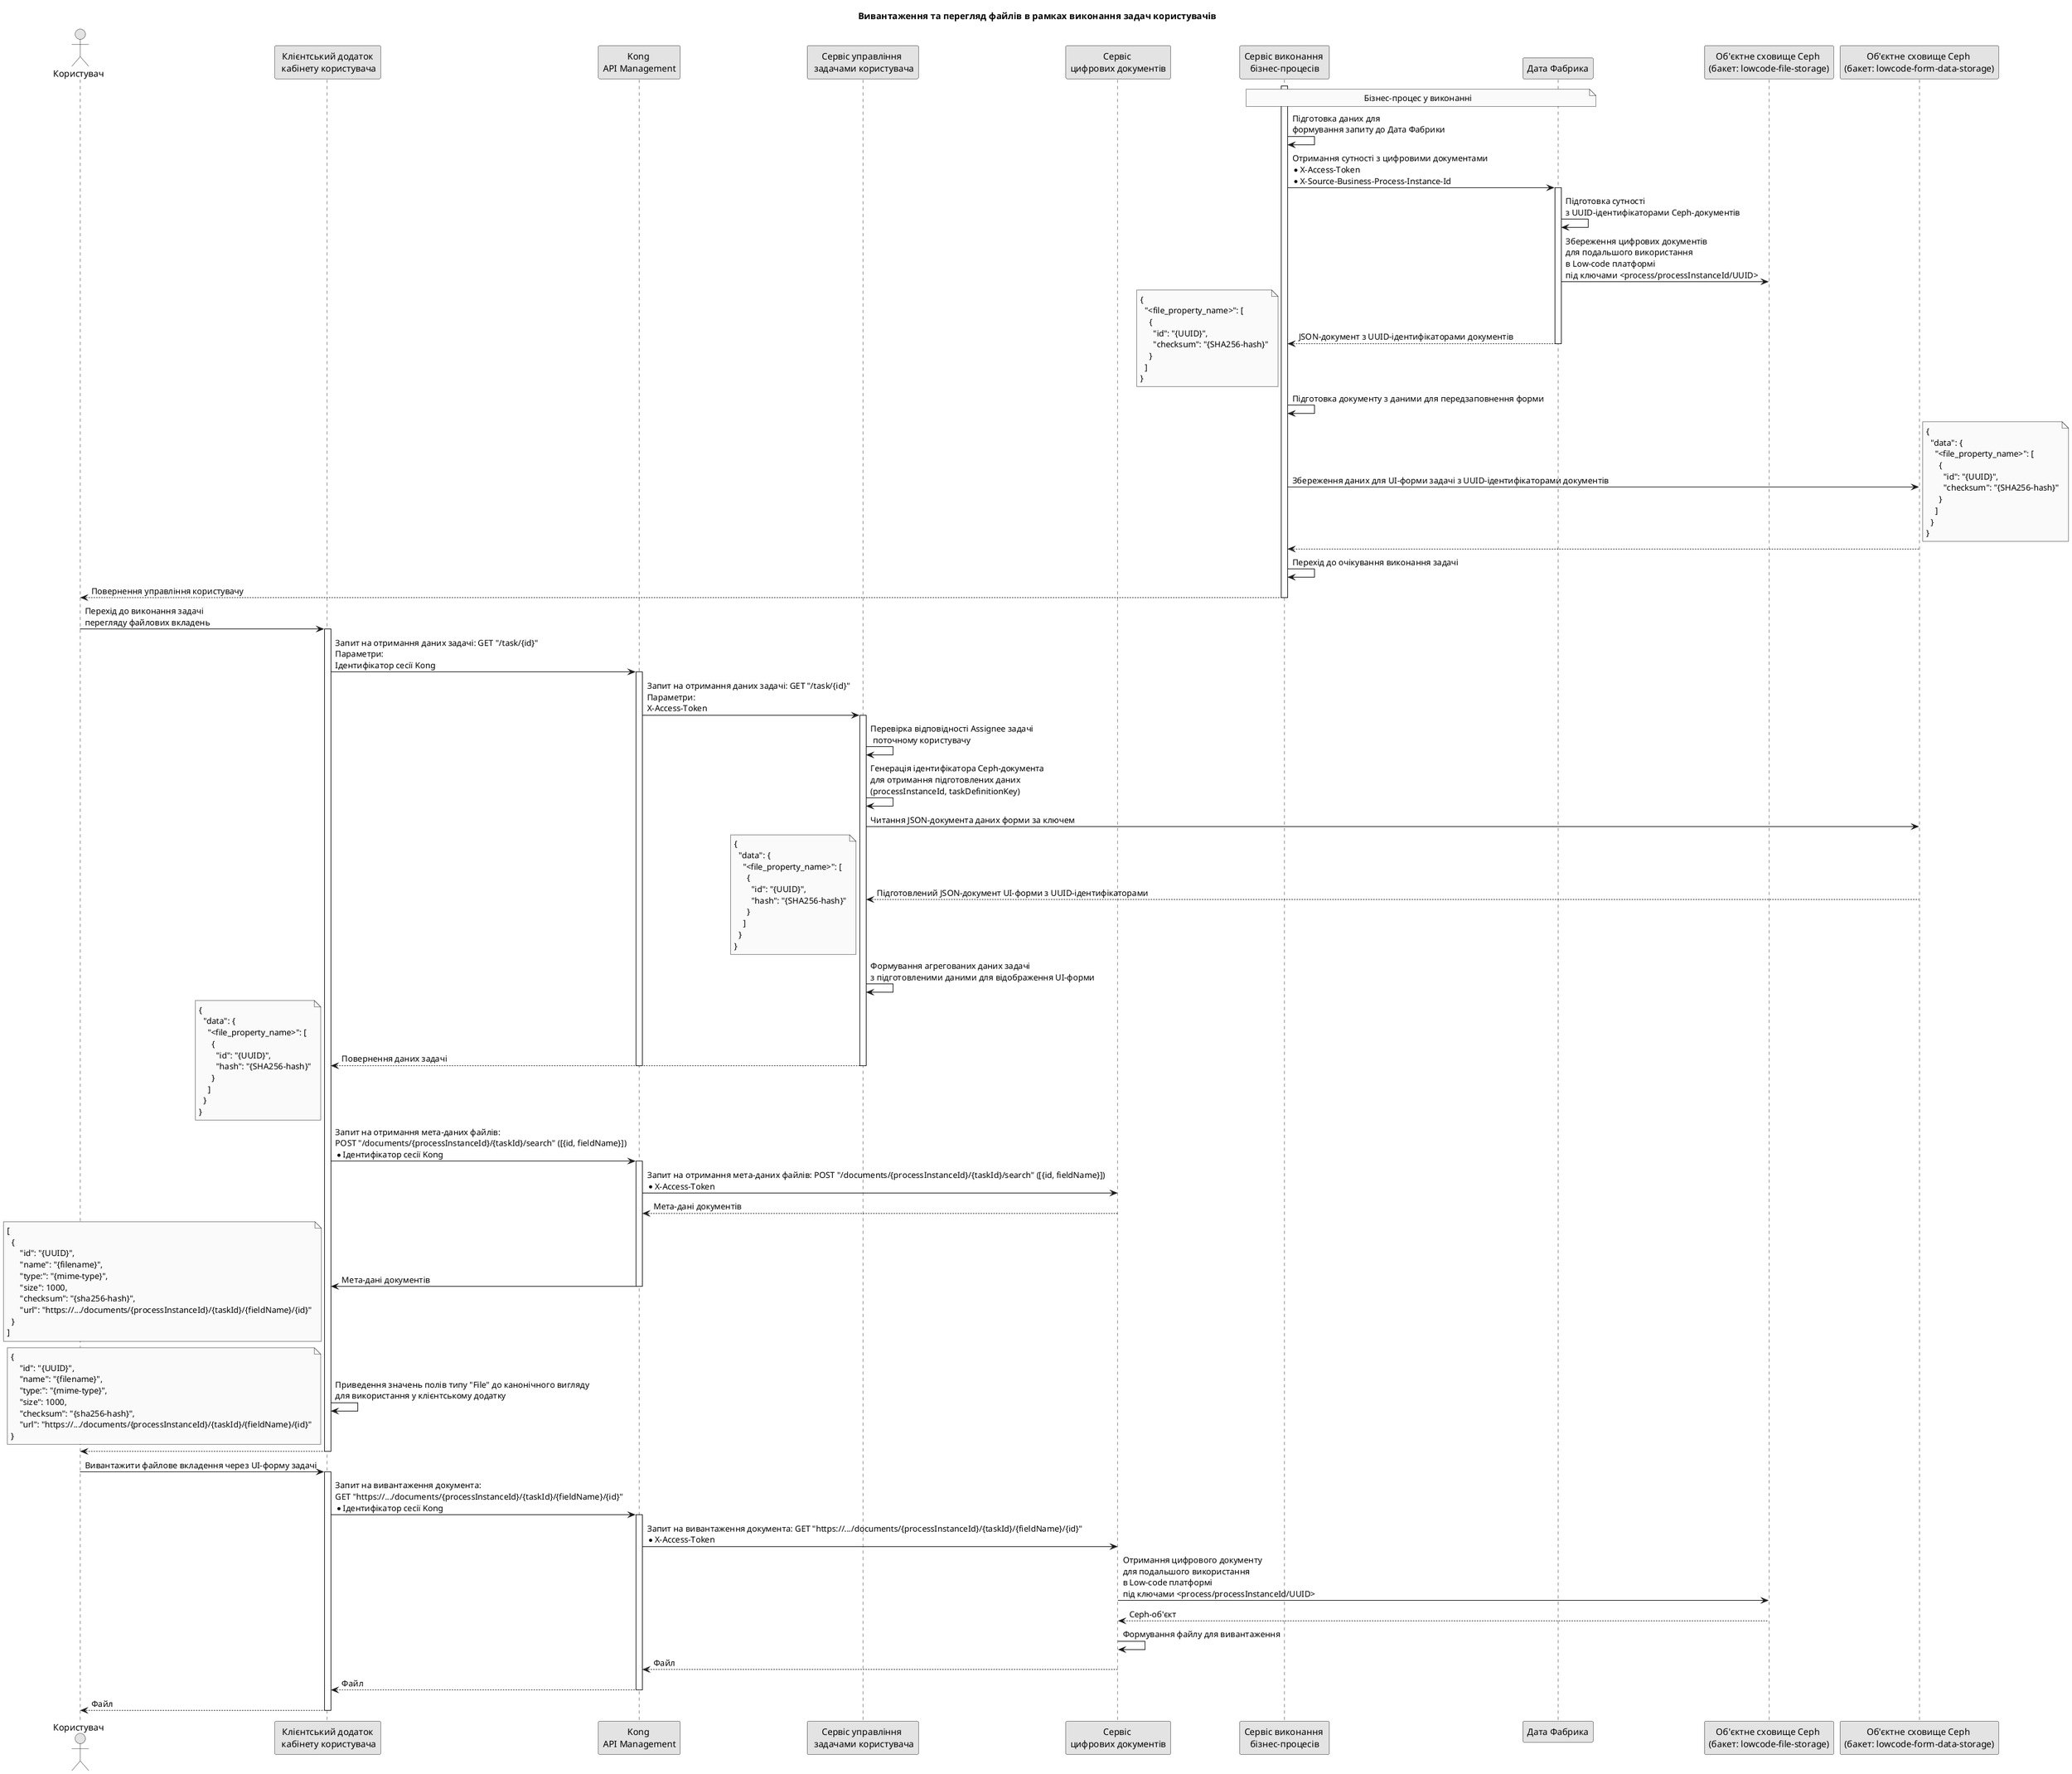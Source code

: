 @startuml
skinparam monochrome true

actor "Користувач" as user
participant "Клієнтський додаток\n кабінету користувача" as cabinet
participant "Kong \nAPI Management" as kong
participant "Сервіс управління \n задачами користувача" as user_task_mngmnt
participant "Сервіс \nцифрових документів" as digital_documents
participant "Сервіс виконання \nбізнес-процесів" as bpms
participant "Дата Фабрика" as data_factory
participant "Об'єктне сховище Ceph \n(бакет: lowcode-file-storage)" as file_storage_ceph
participant "Об'єктне сховище Ceph \n(бакет: lowcode-form-data-storage)" as form_data_ceph

skinparam responseMessageBelowArrow false
title Вивантаження та перегляд файлів в рамках виконання задач користувачів

activate bpms
  note over bpms, data_factory: Бізнес-процес у виконанні
  bpms -> bpms: Підготовка даних для \nформування запиту до Дата Фабрики
  bpms -> data_factory: Отримання сутності з цифровими документами \n* X-Access-Token \n* X-Source-Business-Process-Instance-Id
  activate data_factory
    data_factory -> data_factory: Підготовка сутності \nз UUID-ідентифікаторами Ceph-документів
    data_factory -> file_storage_ceph: Збереження цифрових документів \nдля подальшого використання \nв Low-code платформі \nпід ключами <process/processInstanceId/UUID>
  return JSON-документ з UUID-ідентифікаторами документів

  note left
    {
      "<file_property_name>": [
        {
          "id": "{UUID}",
          "checksum": "{SHA256-hash}"
        }
      ]
    }
  end note
  bpms -> bpms: Підготовка документу з даними для передзаповнення форми

  bpms -> form_data_ceph: Збереження даних для UI-форми задачі з UUID-ідентифікаторами документів
  note right
    {
      "data": {
        "<file_property_name>": [
          {
            "id": "{UUID}",
            "checksum": "{SHA256-hash}"
          }
        ]
      }
    }
  end note

  form_data_ceph --> bpms
  bpms -> bpms: Перехід до очікування виконання задачі
  bpms --> user: Повернення управління користувачу
deactivate bpms

user -> cabinet: Перехід до виконання задачі \nперегляду файлових вкладень
activate cabinet
  cabinet -> kong: Запит на отримання даних задачі: GET "/task/{id}" \nПараметри: \nІдентифікатор сесії Kong
  activate kong
    kong -> user_task_mngmnt: Запит на отримання даних задачі: GET "/task/{id}" \nПараметри: \nX-Access-Token
    activate user_task_mngmnt
      user_task_mngmnt -> user_task_mngmnt: Перевірка відповідності Assignee задачі\n поточному користувачу
      user_task_mngmnt -> user_task_mngmnt: Генерація ідентифікатора Ceph-документа \nдля отримання підготовлених даних \n(processInstanceId, taskDefinitionKey)
      user_task_mngmnt -> form_data_ceph: Читання JSON-документа даних форми за ключем
      form_data_ceph --> user_task_mngmnt: Підготовлений JSON-документ UI-форми з UUID-ідентифікаторами
      note left
        {
          "data": {
            "<file_property_name>": [
              {
                "id": "{UUID}",
                "hash": "{SHA256-hash}"
              }
            ]
          }
        }
      end note

      user_task_mngmnt -> user_task_mngmnt: Формування агрегованих даних задачі \nз підготовленими даними для відображення UI-форми
      user_task_mngmnt --> cabinet: Повернення даних задачі
      note left
        {
          "data": {
            "<file_property_name>": [
              {
                "id": "{UUID}",
                "hash": "{SHA256-hash}"
              }
            ]
          }
        }
      end note
    deactivate
  deactivate
  cabinet -> kong: Запит на отримання мета-даних файлів: \nPOST "/documents/{processInstanceId}/{taskId}/search" ([{id, fieldName}]) \n* Ідентифікатор сесії Kong
  activate kong
    kong -> digital_documents: Запит на отримання мета-даних файлів: POST "/documents/{processInstanceId}/{taskId}/search" ([{id, fieldName}]) \n*X-Access-Token
    digital_documents --> kong: Мета-дані документів
    kong -> cabinet: Мета-дані документів
  deactivate kong
  note left
    [
      {
          "id": "{UUID}",
          "name": "{filename}",
          "type:": "{mime-type}",
          "size": 1000,
          "checksum": "{sha256-hash}",
          "url": "https://.../documents/{processInstanceId}/{taskId}/{fieldName}/{id}"
      }
    ]
  end note

  cabinet -> cabinet: Приведення значень полів типу "File" до канонічного вигляду \nдля використання у клієнтському додатку
  note left
      {
          "id": "{UUID}",
          "name": "{filename}",
          "type:": "{mime-type}",
          "size": 1000,
          "checksum": "{sha256-hash}",
          "url": "https://.../documents/{processInstanceId}/{taskId}/{fieldName}/{id}"
      }
  end note
return

user -> cabinet: Вивантажити файлове вкладення через UI-форму задачі
activate cabinet
  cabinet -> kong: Запит на вивантаження документа: \nGET "https://.../documents/{processInstanceId}/{taskId}/{fieldName}/{id}" \n* Ідентифікатор сесії Kong
  activate kong
    kong -> digital_documents: Запит на вивантаження документа: GET "https://.../documents/{processInstanceId}/{taskId}/{fieldName}/{id}" \n*X-Access-Token
    digital_documents -> file_storage_ceph: Отримання цифрового документу \nдля подальшого використання \nв Low-code платформі \nпід ключами <process/processInstanceId/UUID>
    file_storage_ceph --> digital_documents: Ceph-об'єкт
    digital_documents -> digital_documents: Формування файлу для вивантаження
    digital_documents --> kong: Файл
    kong --> cabinet: Файл
  deactivate kong
  cabinet --> user: Файл
deactivate cabinet

@enduml